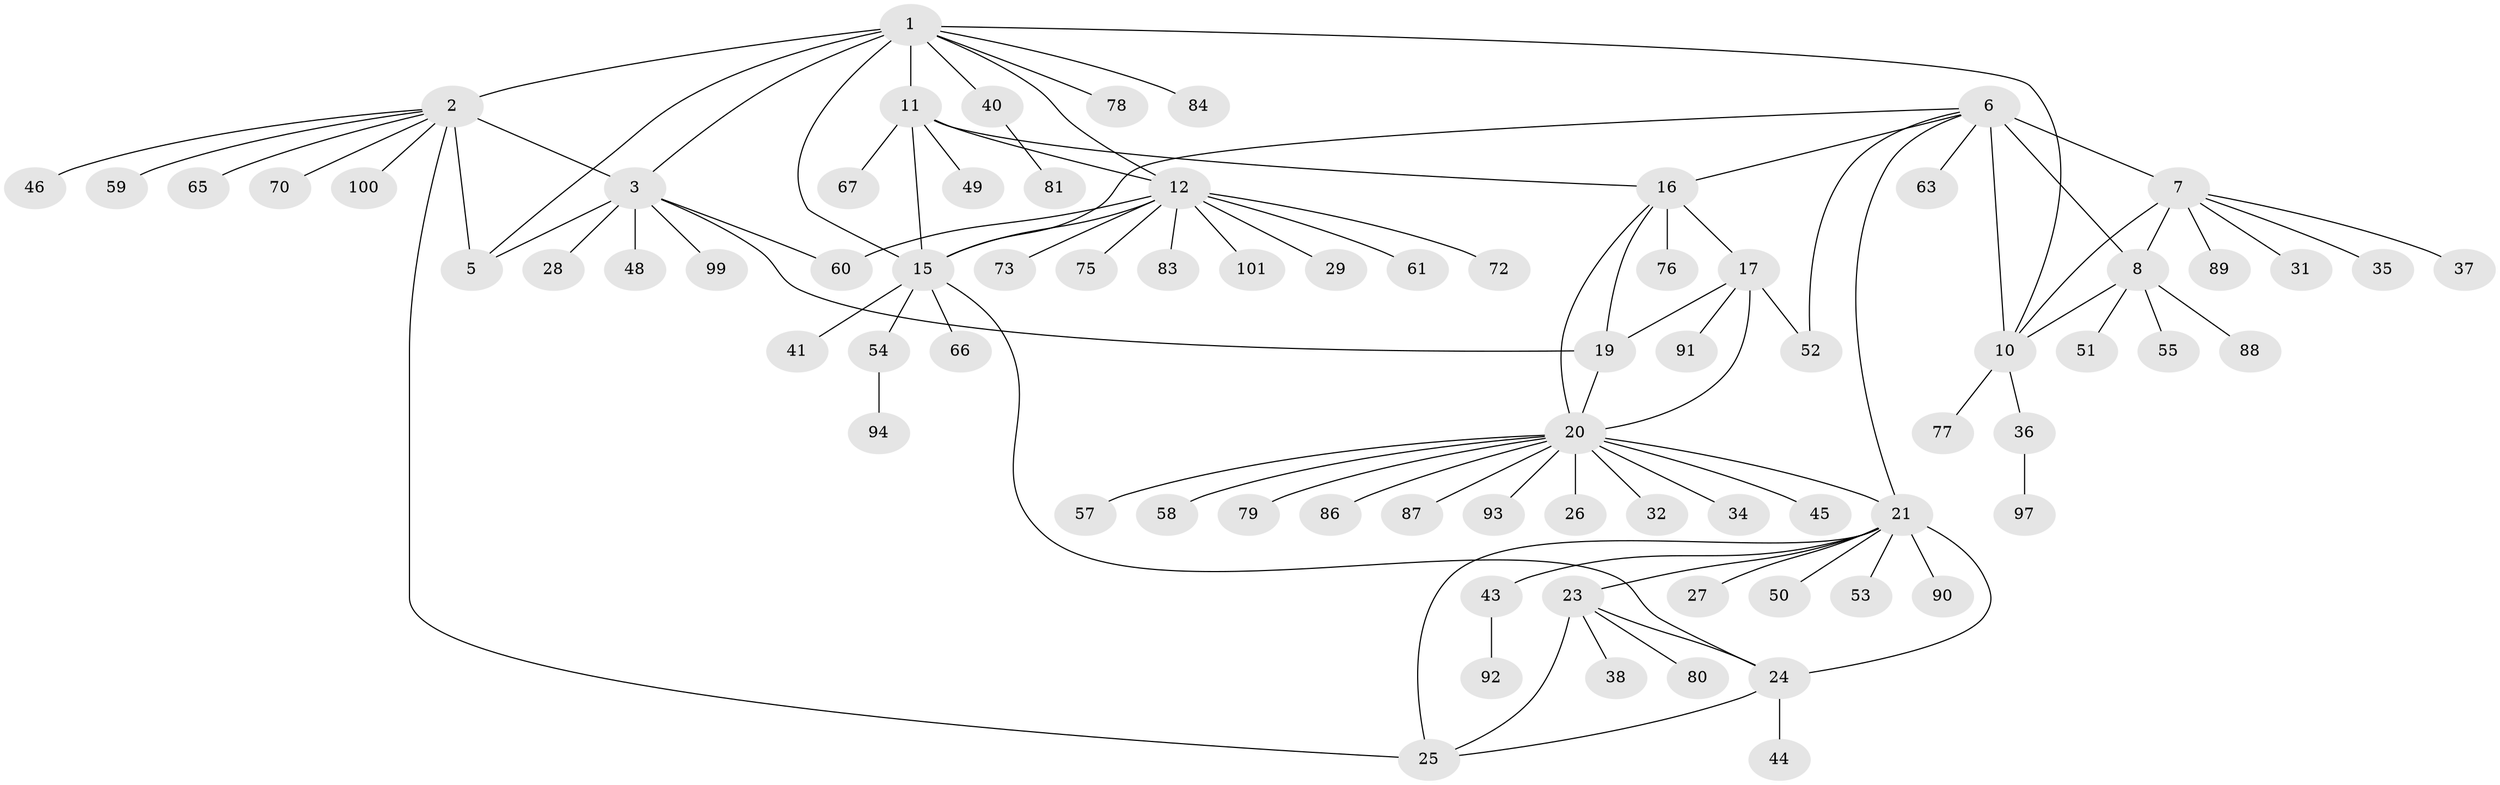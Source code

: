 // Generated by graph-tools (version 1.1) at 2025/24/03/03/25 07:24:10]
// undirected, 78 vertices, 100 edges
graph export_dot {
graph [start="1"]
  node [color=gray90,style=filled];
  1 [super="+14"];
  2 [super="+4"];
  3 [super="+69"];
  5 [super="+39"];
  6 [super="+9"];
  7 [super="+47"];
  8 [super="+33"];
  10 [super="+98"];
  11 [super="+13"];
  12 [super="+42"];
  15 [super="+74"];
  16 [super="+68"];
  17 [super="+18"];
  19;
  20 [super="+62"];
  21 [super="+22"];
  23 [super="+30"];
  24 [super="+95"];
  25;
  26;
  27 [super="+85"];
  28 [super="+56"];
  29;
  31;
  32;
  34;
  35;
  36 [super="+96"];
  37;
  38;
  40;
  41;
  43 [super="+71"];
  44;
  45;
  46 [super="+64"];
  48;
  49;
  50;
  51;
  52;
  53;
  54 [super="+82"];
  55;
  57;
  58;
  59;
  60;
  61;
  63;
  65;
  66;
  67;
  70;
  72;
  73;
  75;
  76;
  77;
  78;
  79;
  80;
  81;
  83;
  84;
  86;
  87;
  88;
  89;
  90;
  91;
  92;
  93;
  94;
  97;
  99;
  100;
  101;
  1 -- 2 [weight=2];
  1 -- 3;
  1 -- 5;
  1 -- 10;
  1 -- 40;
  1 -- 78;
  1 -- 84;
  1 -- 11 [weight=2];
  1 -- 12;
  1 -- 15;
  2 -- 3 [weight=2];
  2 -- 5 [weight=2];
  2 -- 59;
  2 -- 65;
  2 -- 70;
  2 -- 100;
  2 -- 25;
  2 -- 46;
  3 -- 5;
  3 -- 19;
  3 -- 28;
  3 -- 48;
  3 -- 60;
  3 -- 99;
  6 -- 7 [weight=2];
  6 -- 8 [weight=2];
  6 -- 10 [weight=2];
  6 -- 16;
  6 -- 52;
  6 -- 63;
  6 -- 21;
  6 -- 15;
  7 -- 8;
  7 -- 10;
  7 -- 31;
  7 -- 35;
  7 -- 37;
  7 -- 89;
  8 -- 10;
  8 -- 51;
  8 -- 55;
  8 -- 88;
  10 -- 36;
  10 -- 77;
  11 -- 12 [weight=2];
  11 -- 15 [weight=2];
  11 -- 16;
  11 -- 49;
  11 -- 67;
  12 -- 15;
  12 -- 29;
  12 -- 60;
  12 -- 72;
  12 -- 75;
  12 -- 83;
  12 -- 101;
  12 -- 73;
  12 -- 61;
  15 -- 24;
  15 -- 41;
  15 -- 54;
  15 -- 66;
  16 -- 17 [weight=2];
  16 -- 19;
  16 -- 20;
  16 -- 76;
  17 -- 19 [weight=2];
  17 -- 20 [weight=2];
  17 -- 52;
  17 -- 91;
  19 -- 20;
  20 -- 21;
  20 -- 26;
  20 -- 32;
  20 -- 34;
  20 -- 45;
  20 -- 57;
  20 -- 58;
  20 -- 79;
  20 -- 86;
  20 -- 87;
  20 -- 93;
  21 -- 23 [weight=2];
  21 -- 24 [weight=2];
  21 -- 25 [weight=2];
  21 -- 27;
  21 -- 43;
  21 -- 50;
  21 -- 53;
  21 -- 90;
  23 -- 24;
  23 -- 25;
  23 -- 38;
  23 -- 80;
  24 -- 25;
  24 -- 44;
  36 -- 97;
  40 -- 81;
  43 -- 92;
  54 -- 94;
}
